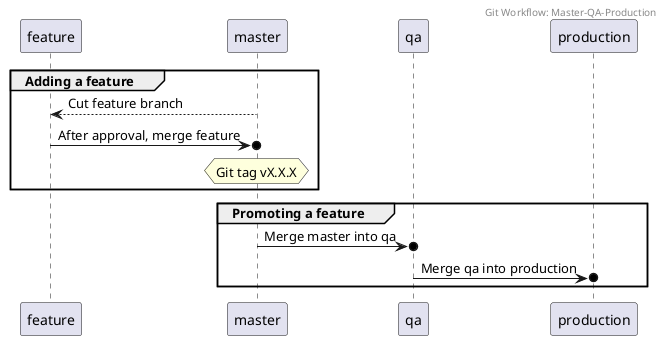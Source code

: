 @startuml

Header Git Workflow: Master-QA-Production

group Adding a feature

  feature <-- master: Cut feature branch
  feature ->o master: After approval, merge feature
  hnote over master: Git tag vX.X.X
   
end

group Promoting a feature

  master ->o qa: Merge master into qa
  qa ->o production: Merge qa into production

end

@enduml

